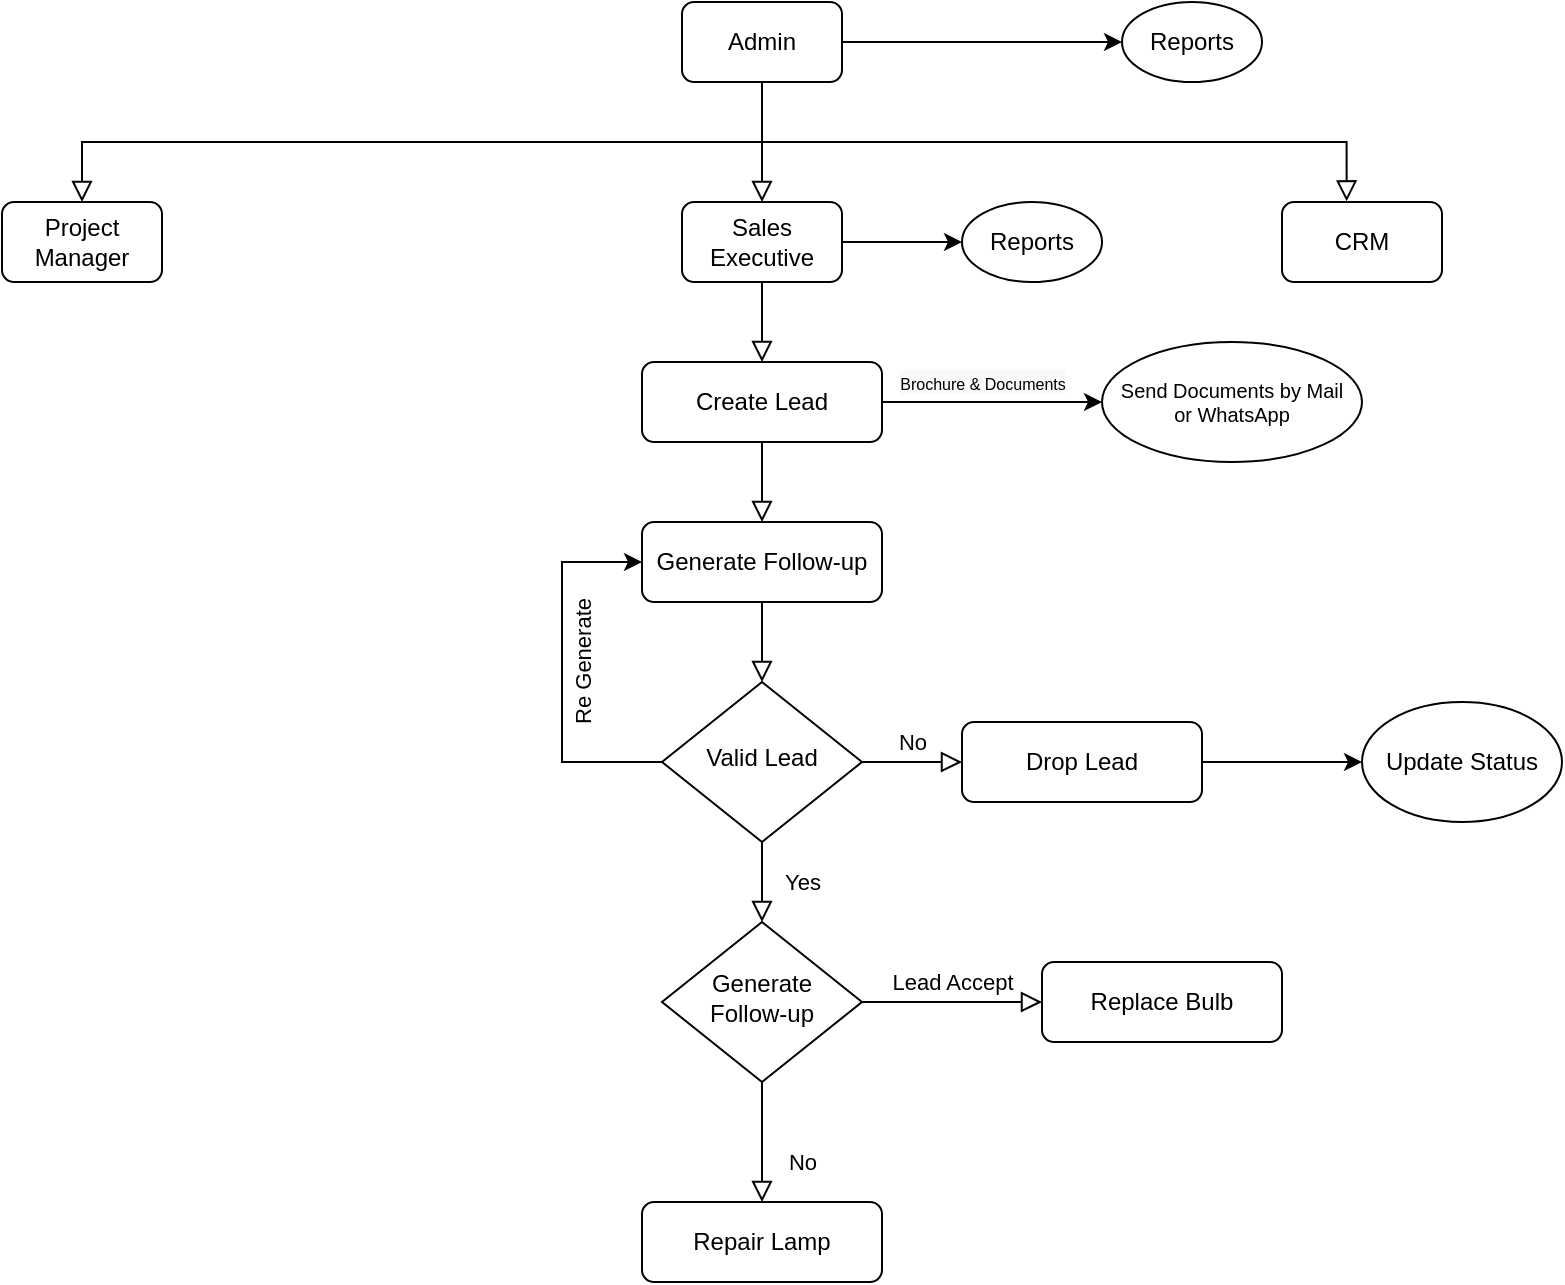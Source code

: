 <mxfile version="20.6.0" type="github">
  <diagram id="C5RBs43oDa-KdzZeNtuy" name="Page-1">
    <mxGraphModel dx="271" dy="151" grid="1" gridSize="10" guides="1" tooltips="1" connect="1" arrows="1" fold="1" page="1" pageScale="1" pageWidth="827" pageHeight="1169" math="0" shadow="0">
      <root>
        <mxCell id="WIyWlLk6GJQsqaUBKTNV-0" />
        <mxCell id="WIyWlLk6GJQsqaUBKTNV-1" parent="WIyWlLk6GJQsqaUBKTNV-0" />
        <mxCell id="WIyWlLk6GJQsqaUBKTNV-2" value="" style="rounded=0;html=1;jettySize=auto;orthogonalLoop=1;fontSize=11;endArrow=block;endFill=0;endSize=8;strokeWidth=1;shadow=0;labelBackgroundColor=none;edgeStyle=orthogonalEdgeStyle;entryX=0.5;entryY=0;entryDx=0;entryDy=0;" parent="WIyWlLk6GJQsqaUBKTNV-1" source="WIyWlLk6GJQsqaUBKTNV-3" target="-uyfmTQOTR4fBhYNNzch-24" edge="1">
          <mxGeometry relative="1" as="geometry" />
        </mxCell>
        <mxCell id="WIyWlLk6GJQsqaUBKTNV-3" value="Create Lead" style="rounded=1;whiteSpace=wrap;html=1;fontSize=12;glass=0;strokeWidth=1;shadow=0;" parent="WIyWlLk6GJQsqaUBKTNV-1" vertex="1">
          <mxGeometry x="360" y="200" width="120" height="40" as="geometry" />
        </mxCell>
        <mxCell id="WIyWlLk6GJQsqaUBKTNV-4" value="Yes" style="rounded=0;html=1;jettySize=auto;orthogonalLoop=1;fontSize=11;endArrow=block;endFill=0;endSize=8;strokeWidth=1;shadow=0;labelBackgroundColor=none;edgeStyle=orthogonalEdgeStyle;" parent="WIyWlLk6GJQsqaUBKTNV-1" source="WIyWlLk6GJQsqaUBKTNV-6" target="WIyWlLk6GJQsqaUBKTNV-10" edge="1">
          <mxGeometry y="20" relative="1" as="geometry">
            <mxPoint as="offset" />
          </mxGeometry>
        </mxCell>
        <mxCell id="WIyWlLk6GJQsqaUBKTNV-5" value="No" style="edgeStyle=orthogonalEdgeStyle;rounded=0;html=1;jettySize=auto;orthogonalLoop=1;fontSize=11;endArrow=block;endFill=0;endSize=8;strokeWidth=1;shadow=0;labelBackgroundColor=none;" parent="WIyWlLk6GJQsqaUBKTNV-1" source="WIyWlLk6GJQsqaUBKTNV-6" target="WIyWlLk6GJQsqaUBKTNV-7" edge="1">
          <mxGeometry y="10" relative="1" as="geometry">
            <mxPoint as="offset" />
          </mxGeometry>
        </mxCell>
        <mxCell id="WIyWlLk6GJQsqaUBKTNV-6" value="Valid Lead" style="rhombus;whiteSpace=wrap;html=1;shadow=0;fontFamily=Helvetica;fontSize=12;align=center;strokeWidth=1;spacing=6;spacingTop=-4;" parent="WIyWlLk6GJQsqaUBKTNV-1" vertex="1">
          <mxGeometry x="370" y="360" width="100" height="80" as="geometry" />
        </mxCell>
        <mxCell id="-uyfmTQOTR4fBhYNNzch-30" value="" style="edgeStyle=orthogonalEdgeStyle;rounded=0;orthogonalLoop=1;jettySize=auto;html=1;fontSize=11;" edge="1" parent="WIyWlLk6GJQsqaUBKTNV-1" source="WIyWlLk6GJQsqaUBKTNV-7" target="-uyfmTQOTR4fBhYNNzch-29">
          <mxGeometry relative="1" as="geometry" />
        </mxCell>
        <mxCell id="WIyWlLk6GJQsqaUBKTNV-7" value="Drop Lead" style="rounded=1;whiteSpace=wrap;html=1;fontSize=12;glass=0;strokeWidth=1;shadow=0;" parent="WIyWlLk6GJQsqaUBKTNV-1" vertex="1">
          <mxGeometry x="520" y="380" width="120" height="40" as="geometry" />
        </mxCell>
        <mxCell id="WIyWlLk6GJQsqaUBKTNV-8" value="No" style="rounded=0;html=1;jettySize=auto;orthogonalLoop=1;fontSize=11;endArrow=block;endFill=0;endSize=8;strokeWidth=1;shadow=0;labelBackgroundColor=none;edgeStyle=orthogonalEdgeStyle;" parent="WIyWlLk6GJQsqaUBKTNV-1" source="WIyWlLk6GJQsqaUBKTNV-10" edge="1">
          <mxGeometry x="0.333" y="20" relative="1" as="geometry">
            <mxPoint as="offset" />
            <mxPoint x="420" y="620" as="targetPoint" />
          </mxGeometry>
        </mxCell>
        <mxCell id="WIyWlLk6GJQsqaUBKTNV-9" value="Lead Accept" style="edgeStyle=orthogonalEdgeStyle;rounded=0;html=1;jettySize=auto;orthogonalLoop=1;fontSize=11;endArrow=block;endFill=0;endSize=8;strokeWidth=1;shadow=0;labelBackgroundColor=none;" parent="WIyWlLk6GJQsqaUBKTNV-1" source="WIyWlLk6GJQsqaUBKTNV-10" target="WIyWlLk6GJQsqaUBKTNV-12" edge="1">
          <mxGeometry y="10" relative="1" as="geometry">
            <mxPoint as="offset" />
          </mxGeometry>
        </mxCell>
        <mxCell id="WIyWlLk6GJQsqaUBKTNV-10" value="Generate Follow-up" style="rhombus;whiteSpace=wrap;html=1;shadow=0;fontFamily=Helvetica;fontSize=12;align=center;strokeWidth=1;spacing=6;spacingTop=-4;" parent="WIyWlLk6GJQsqaUBKTNV-1" vertex="1">
          <mxGeometry x="370" y="480" width="100" height="80" as="geometry" />
        </mxCell>
        <mxCell id="WIyWlLk6GJQsqaUBKTNV-11" value="Repair Lamp" style="rounded=1;whiteSpace=wrap;html=1;fontSize=12;glass=0;strokeWidth=1;shadow=0;" parent="WIyWlLk6GJQsqaUBKTNV-1" vertex="1">
          <mxGeometry x="360" y="620" width="120" height="40" as="geometry" />
        </mxCell>
        <mxCell id="WIyWlLk6GJQsqaUBKTNV-12" value="Replace Bulb" style="rounded=1;whiteSpace=wrap;html=1;fontSize=12;glass=0;strokeWidth=1;shadow=0;" parent="WIyWlLk6GJQsqaUBKTNV-1" vertex="1">
          <mxGeometry x="560" y="500" width="120" height="40" as="geometry" />
        </mxCell>
        <mxCell id="-uyfmTQOTR4fBhYNNzch-0" value="Admin" style="rounded=1;whiteSpace=wrap;html=1;" vertex="1" parent="WIyWlLk6GJQsqaUBKTNV-1">
          <mxGeometry x="380" y="20" width="80" height="40" as="geometry" />
        </mxCell>
        <mxCell id="-uyfmTQOTR4fBhYNNzch-2" value="" style="rounded=0;html=1;jettySize=auto;orthogonalLoop=1;fontSize=11;endArrow=block;endFill=0;endSize=8;strokeWidth=1;shadow=0;labelBackgroundColor=none;edgeStyle=orthogonalEdgeStyle;exitX=0.5;exitY=1;exitDx=0;exitDy=0;entryX=0.404;entryY=-0.008;entryDx=0;entryDy=0;entryPerimeter=0;" edge="1" parent="WIyWlLk6GJQsqaUBKTNV-1" source="-uyfmTQOTR4fBhYNNzch-0" target="-uyfmTQOTR4fBhYNNzch-6">
          <mxGeometry relative="1" as="geometry">
            <mxPoint x="413.6" y="60" as="sourcePoint" />
            <mxPoint x="413.6" y="110" as="targetPoint" />
          </mxGeometry>
        </mxCell>
        <mxCell id="-uyfmTQOTR4fBhYNNzch-4" value="Project Manager" style="rounded=1;whiteSpace=wrap;html=1;" vertex="1" parent="WIyWlLk6GJQsqaUBKTNV-1">
          <mxGeometry x="40" y="120" width="80" height="40" as="geometry" />
        </mxCell>
        <mxCell id="-uyfmTQOTR4fBhYNNzch-5" value="Sales Executive" style="rounded=1;whiteSpace=wrap;html=1;" vertex="1" parent="WIyWlLk6GJQsqaUBKTNV-1">
          <mxGeometry x="380" y="120" width="80" height="40" as="geometry" />
        </mxCell>
        <mxCell id="-uyfmTQOTR4fBhYNNzch-6" value="CRM" style="rounded=1;whiteSpace=wrap;html=1;" vertex="1" parent="WIyWlLk6GJQsqaUBKTNV-1">
          <mxGeometry x="680" y="120" width="80" height="40" as="geometry" />
        </mxCell>
        <mxCell id="-uyfmTQOTR4fBhYNNzch-7" value="" style="endArrow=classic;html=1;rounded=0;exitX=1;exitY=0.5;exitDx=0;exitDy=0;" edge="1" parent="WIyWlLk6GJQsqaUBKTNV-1" source="-uyfmTQOTR4fBhYNNzch-0">
          <mxGeometry width="50" height="50" relative="1" as="geometry">
            <mxPoint x="380" y="100" as="sourcePoint" />
            <mxPoint x="600" y="40" as="targetPoint" />
          </mxGeometry>
        </mxCell>
        <mxCell id="-uyfmTQOTR4fBhYNNzch-10" value="" style="rounded=0;html=1;jettySize=auto;orthogonalLoop=1;fontSize=11;endArrow=block;endFill=0;endSize=8;strokeWidth=1;shadow=0;labelBackgroundColor=none;edgeStyle=orthogonalEdgeStyle;exitX=0.5;exitY=1;exitDx=0;exitDy=0;" edge="1" parent="WIyWlLk6GJQsqaUBKTNV-1" source="-uyfmTQOTR4fBhYNNzch-0">
          <mxGeometry relative="1" as="geometry">
            <mxPoint x="420" y="60.0" as="sourcePoint" />
            <mxPoint x="80" y="120" as="targetPoint" />
            <Array as="points">
              <mxPoint x="420" y="90" />
              <mxPoint x="80" y="90" />
            </Array>
          </mxGeometry>
        </mxCell>
        <mxCell id="-uyfmTQOTR4fBhYNNzch-12" value="" style="rounded=0;html=1;jettySize=auto;orthogonalLoop=1;fontSize=11;endArrow=block;endFill=0;endSize=8;strokeWidth=1;shadow=0;labelBackgroundColor=none;edgeStyle=orthogonalEdgeStyle;exitX=0.5;exitY=1;exitDx=0;exitDy=0;entryX=0.5;entryY=0;entryDx=0;entryDy=0;" edge="1" parent="WIyWlLk6GJQsqaUBKTNV-1" source="-uyfmTQOTR4fBhYNNzch-0" target="-uyfmTQOTR4fBhYNNzch-5">
          <mxGeometry relative="1" as="geometry">
            <mxPoint x="420" y="60.0" as="sourcePoint" />
            <mxPoint x="712.32" y="119.68" as="targetPoint" />
            <Array as="points">
              <mxPoint x="420" y="90" />
              <mxPoint x="420" y="90" />
            </Array>
          </mxGeometry>
        </mxCell>
        <mxCell id="-uyfmTQOTR4fBhYNNzch-15" value="" style="endArrow=classic;html=1;rounded=0;exitX=1;exitY=0.5;exitDx=0;exitDy=0;" edge="1" parent="WIyWlLk6GJQsqaUBKTNV-1">
          <mxGeometry width="50" height="50" relative="1" as="geometry">
            <mxPoint x="460" y="140.0" as="sourcePoint" />
            <mxPoint x="520" y="140" as="targetPoint" />
          </mxGeometry>
        </mxCell>
        <mxCell id="-uyfmTQOTR4fBhYNNzch-18" value="Reports" style="ellipse;whiteSpace=wrap;html=1;" vertex="1" parent="WIyWlLk6GJQsqaUBKTNV-1">
          <mxGeometry x="520" y="120" width="70" height="40" as="geometry" />
        </mxCell>
        <mxCell id="-uyfmTQOTR4fBhYNNzch-19" value="Reports" style="ellipse;whiteSpace=wrap;html=1;" vertex="1" parent="WIyWlLk6GJQsqaUBKTNV-1">
          <mxGeometry x="600" y="20" width="70" height="40" as="geometry" />
        </mxCell>
        <mxCell id="-uyfmTQOTR4fBhYNNzch-20" value="" style="rounded=0;html=1;jettySize=auto;orthogonalLoop=1;fontSize=11;endArrow=block;endFill=0;endSize=8;strokeWidth=1;shadow=0;labelBackgroundColor=none;edgeStyle=orthogonalEdgeStyle;entryX=0.5;entryY=0;entryDx=0;entryDy=0;exitX=0.5;exitY=1;exitDx=0;exitDy=0;" edge="1" parent="WIyWlLk6GJQsqaUBKTNV-1" source="-uyfmTQOTR4fBhYNNzch-5" target="WIyWlLk6GJQsqaUBKTNV-3">
          <mxGeometry relative="1" as="geometry">
            <mxPoint x="430" y="250" as="sourcePoint" />
            <mxPoint x="430" y="300" as="targetPoint" />
          </mxGeometry>
        </mxCell>
        <mxCell id="-uyfmTQOTR4fBhYNNzch-21" value="" style="endArrow=classic;html=1;rounded=0;exitX=1;exitY=0.5;exitDx=0;exitDy=0;entryX=0;entryY=0.5;entryDx=0;entryDy=0;" edge="1" parent="WIyWlLk6GJQsqaUBKTNV-1" target="-uyfmTQOTR4fBhYNNzch-22">
          <mxGeometry width="50" height="50" relative="1" as="geometry">
            <mxPoint x="480.0" y="220.0" as="sourcePoint" />
            <mxPoint x="580" y="220" as="targetPoint" />
          </mxGeometry>
        </mxCell>
        <mxCell id="-uyfmTQOTR4fBhYNNzch-23" value="&lt;span style=&quot;background-color: rgb(248, 249, 250);&quot;&gt;&lt;font style=&quot;font-size: 8px;&quot;&gt;Brochure &amp;amp; Documents&lt;/font&gt;&lt;/span&gt;" style="edgeLabel;html=1;align=center;verticalAlign=middle;resizable=0;points=[];" vertex="1" connectable="0" parent="-uyfmTQOTR4fBhYNNzch-21">
          <mxGeometry x="0.24" y="1" relative="1" as="geometry">
            <mxPoint x="-18" y="-9" as="offset" />
          </mxGeometry>
        </mxCell>
        <mxCell id="-uyfmTQOTR4fBhYNNzch-22" value="Send Documents by Mail &lt;br&gt;or WhatsApp" style="ellipse;whiteSpace=wrap;html=1;fontSize=10;" vertex="1" parent="WIyWlLk6GJQsqaUBKTNV-1">
          <mxGeometry x="590" y="190" width="130" height="60" as="geometry" />
        </mxCell>
        <mxCell id="-uyfmTQOTR4fBhYNNzch-24" value="Generate Follow-up" style="rounded=1;whiteSpace=wrap;html=1;fontSize=12;glass=0;strokeWidth=1;shadow=0;" vertex="1" parent="WIyWlLk6GJQsqaUBKTNV-1">
          <mxGeometry x="360" y="280" width="120" height="40" as="geometry" />
        </mxCell>
        <mxCell id="-uyfmTQOTR4fBhYNNzch-26" value="" style="rounded=0;html=1;jettySize=auto;orthogonalLoop=1;fontSize=11;endArrow=block;endFill=0;endSize=8;strokeWidth=1;shadow=0;labelBackgroundColor=none;edgeStyle=orthogonalEdgeStyle;exitX=0.5;exitY=1;exitDx=0;exitDy=0;" edge="1" parent="WIyWlLk6GJQsqaUBKTNV-1" source="-uyfmTQOTR4fBhYNNzch-24" target="WIyWlLk6GJQsqaUBKTNV-6">
          <mxGeometry relative="1" as="geometry">
            <mxPoint x="430" y="250" as="sourcePoint" />
            <mxPoint x="430" y="290" as="targetPoint" />
          </mxGeometry>
        </mxCell>
        <mxCell id="-uyfmTQOTR4fBhYNNzch-27" value="" style="endArrow=classic;html=1;rounded=0;fontSize=10;exitX=0;exitY=0.5;exitDx=0;exitDy=0;entryX=0;entryY=0.5;entryDx=0;entryDy=0;" edge="1" parent="WIyWlLk6GJQsqaUBKTNV-1" source="WIyWlLk6GJQsqaUBKTNV-6" target="-uyfmTQOTR4fBhYNNzch-24">
          <mxGeometry width="50" height="50" relative="1" as="geometry">
            <mxPoint x="460" y="440" as="sourcePoint" />
            <mxPoint x="510" y="390" as="targetPoint" />
            <Array as="points">
              <mxPoint x="320" y="400" />
              <mxPoint x="320" y="300" />
            </Array>
          </mxGeometry>
        </mxCell>
        <mxCell id="-uyfmTQOTR4fBhYNNzch-28" value="Re Generate" style="edgeLabel;html=1;align=center;verticalAlign=middle;resizable=0;points=[];fontSize=11;rotation=-90;" vertex="1" connectable="0" parent="-uyfmTQOTR4fBhYNNzch-27">
          <mxGeometry x="-0.093" relative="1" as="geometry">
            <mxPoint x="10" y="-14" as="offset" />
          </mxGeometry>
        </mxCell>
        <mxCell id="-uyfmTQOTR4fBhYNNzch-29" value="Update Status" style="ellipse;whiteSpace=wrap;html=1;rounded=1;glass=0;strokeWidth=1;shadow=0;" vertex="1" parent="WIyWlLk6GJQsqaUBKTNV-1">
          <mxGeometry x="720" y="370" width="100" height="60" as="geometry" />
        </mxCell>
      </root>
    </mxGraphModel>
  </diagram>
</mxfile>
